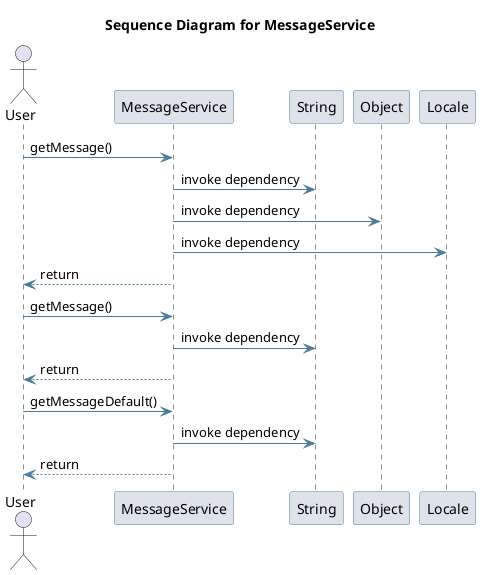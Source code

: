 @startuml
skinparam sequence {
 ArrowColor #4D7A97 
 ParticipantBorderColor #4D7A97 
 ParticipantBackgroundColor #DEE3E9 
}
title Sequence Diagram for MessageService

actor User
User -> MessageService: getMessage()
participant String
MessageService -> String: invoke dependency
participant Object
MessageService -> Object: invoke dependency
participant Locale
MessageService -> Locale: invoke dependency
MessageService --> User : return
User -> MessageService: getMessage()
MessageService -> String: invoke dependency
MessageService --> User : return
User -> MessageService: getMessageDefault()
MessageService -> String: invoke dependency
MessageService --> User : return
@enduml